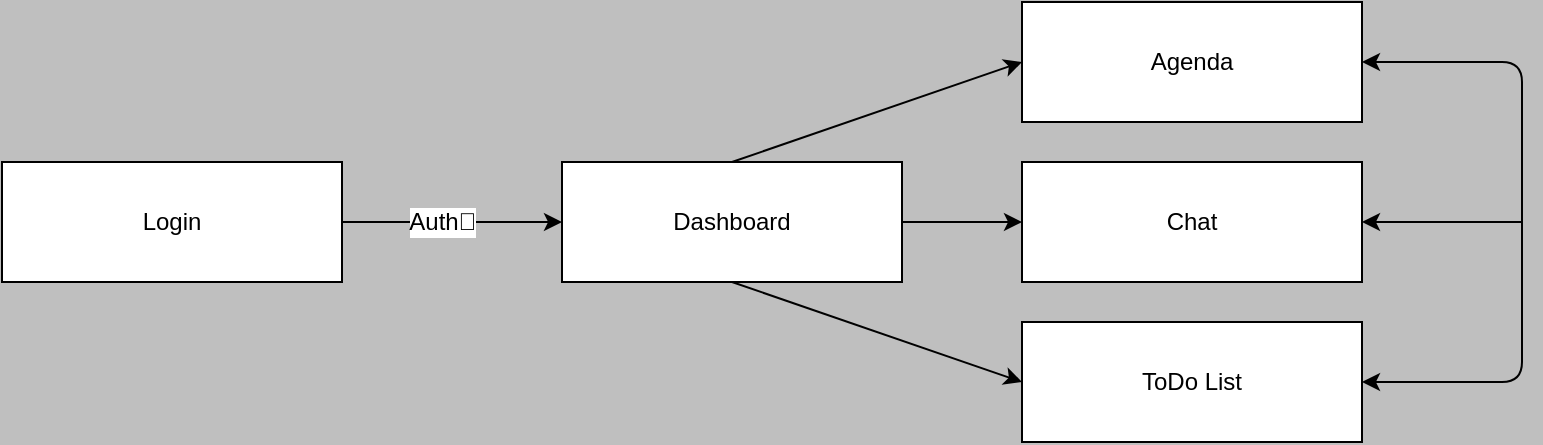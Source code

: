 <mxfile>
    <diagram id="-pWHjOKIwTdhM7gEdv3u" name="Page-1">
        <mxGraphModel dx="1146" dy="800" grid="1" gridSize="10" guides="1" tooltips="1" connect="1" arrows="1" fold="1" page="1" pageScale="1" pageWidth="827" pageHeight="1169" background="#BFBFBF" math="0" shadow="0">
            <root>
                <mxCell id="0"/>
                <mxCell id="1" parent="0"/>
                <mxCell id="24" style="edgeStyle=none;html=1;exitX=1;exitY=0.5;exitDx=0;exitDy=0;entryX=0;entryY=0.5;entryDx=0;entryDy=0;strokeColor=#000000;" edge="1" parent="1" source="2" target="7">
                    <mxGeometry relative="1" as="geometry"/>
                </mxCell>
                <mxCell id="31" value="&lt;span style=&quot;font-size: 12px&quot;&gt;Auth🔐&lt;/span&gt;" style="edgeLabel;html=1;align=center;verticalAlign=middle;resizable=0;points=[];" vertex="1" connectable="0" parent="24">
                    <mxGeometry x="-0.255" y="-1" relative="1" as="geometry">
                        <mxPoint x="9" y="-1" as="offset"/>
                    </mxGeometry>
                </mxCell>
                <mxCell id="2" value="Login" style="rounded=0;whiteSpace=wrap;html=1;" parent="1" vertex="1">
                    <mxGeometry x="40" y="340" width="170" height="60" as="geometry"/>
                </mxCell>
                <mxCell id="4" value="ToDo List" style="rounded=0;whiteSpace=wrap;html=1;" parent="1" vertex="1">
                    <mxGeometry x="550" y="420" width="170" height="60" as="geometry"/>
                </mxCell>
                <mxCell id="5" value="Agenda" style="rounded=0;whiteSpace=wrap;html=1;" parent="1" vertex="1">
                    <mxGeometry x="550" y="260" width="170" height="60" as="geometry"/>
                </mxCell>
                <mxCell id="6" value="Chat" style="rounded=0;whiteSpace=wrap;html=1;" parent="1" vertex="1">
                    <mxGeometry x="550" y="340" width="170" height="60" as="geometry"/>
                </mxCell>
                <mxCell id="25" style="edgeStyle=none;html=1;exitX=1;exitY=0.5;exitDx=0;exitDy=0;entryX=0;entryY=0.5;entryDx=0;entryDy=0;strokeColor=#000000;" edge="1" parent="1" source="7" target="6">
                    <mxGeometry relative="1" as="geometry"/>
                </mxCell>
                <mxCell id="26" style="edgeStyle=none;html=1;exitX=0.5;exitY=0;exitDx=0;exitDy=0;entryX=0;entryY=0.5;entryDx=0;entryDy=0;strokeColor=#000000;" edge="1" parent="1" source="7" target="5">
                    <mxGeometry relative="1" as="geometry"/>
                </mxCell>
                <mxCell id="27" style="edgeStyle=none;html=1;exitX=0.5;exitY=1;exitDx=0;exitDy=0;entryX=0;entryY=0.5;entryDx=0;entryDy=0;strokeColor=#000000;" edge="1" parent="1" source="7" target="4">
                    <mxGeometry relative="1" as="geometry"/>
                </mxCell>
                <mxCell id="7" value="Dashboard" style="rounded=0;whiteSpace=wrap;html=1;" parent="1" vertex="1">
                    <mxGeometry x="320" y="340" width="170" height="60" as="geometry"/>
                </mxCell>
                <mxCell id="29" value="" style="endArrow=classic;startArrow=classic;html=1;strokeColor=#000000;entryX=1;entryY=0.5;entryDx=0;entryDy=0;exitX=1;exitY=0.5;exitDx=0;exitDy=0;" edge="1" parent="1" source="4" target="5">
                    <mxGeometry width="50" height="50" relative="1" as="geometry">
                        <mxPoint x="800" y="480" as="sourcePoint"/>
                        <mxPoint x="440" y="380" as="targetPoint"/>
                        <Array as="points">
                            <mxPoint x="800" y="450"/>
                            <mxPoint x="800" y="290"/>
                        </Array>
                    </mxGeometry>
                </mxCell>
                <mxCell id="30" value="" style="endArrow=classic;html=1;strokeColor=#000000;entryX=1;entryY=0.5;entryDx=0;entryDy=0;" edge="1" parent="1" target="6">
                    <mxGeometry width="50" height="50" relative="1" as="geometry">
                        <mxPoint x="800" y="370" as="sourcePoint"/>
                        <mxPoint x="800" y="340" as="targetPoint"/>
                    </mxGeometry>
                </mxCell>
            </root>
        </mxGraphModel>
    </diagram>
</mxfile>